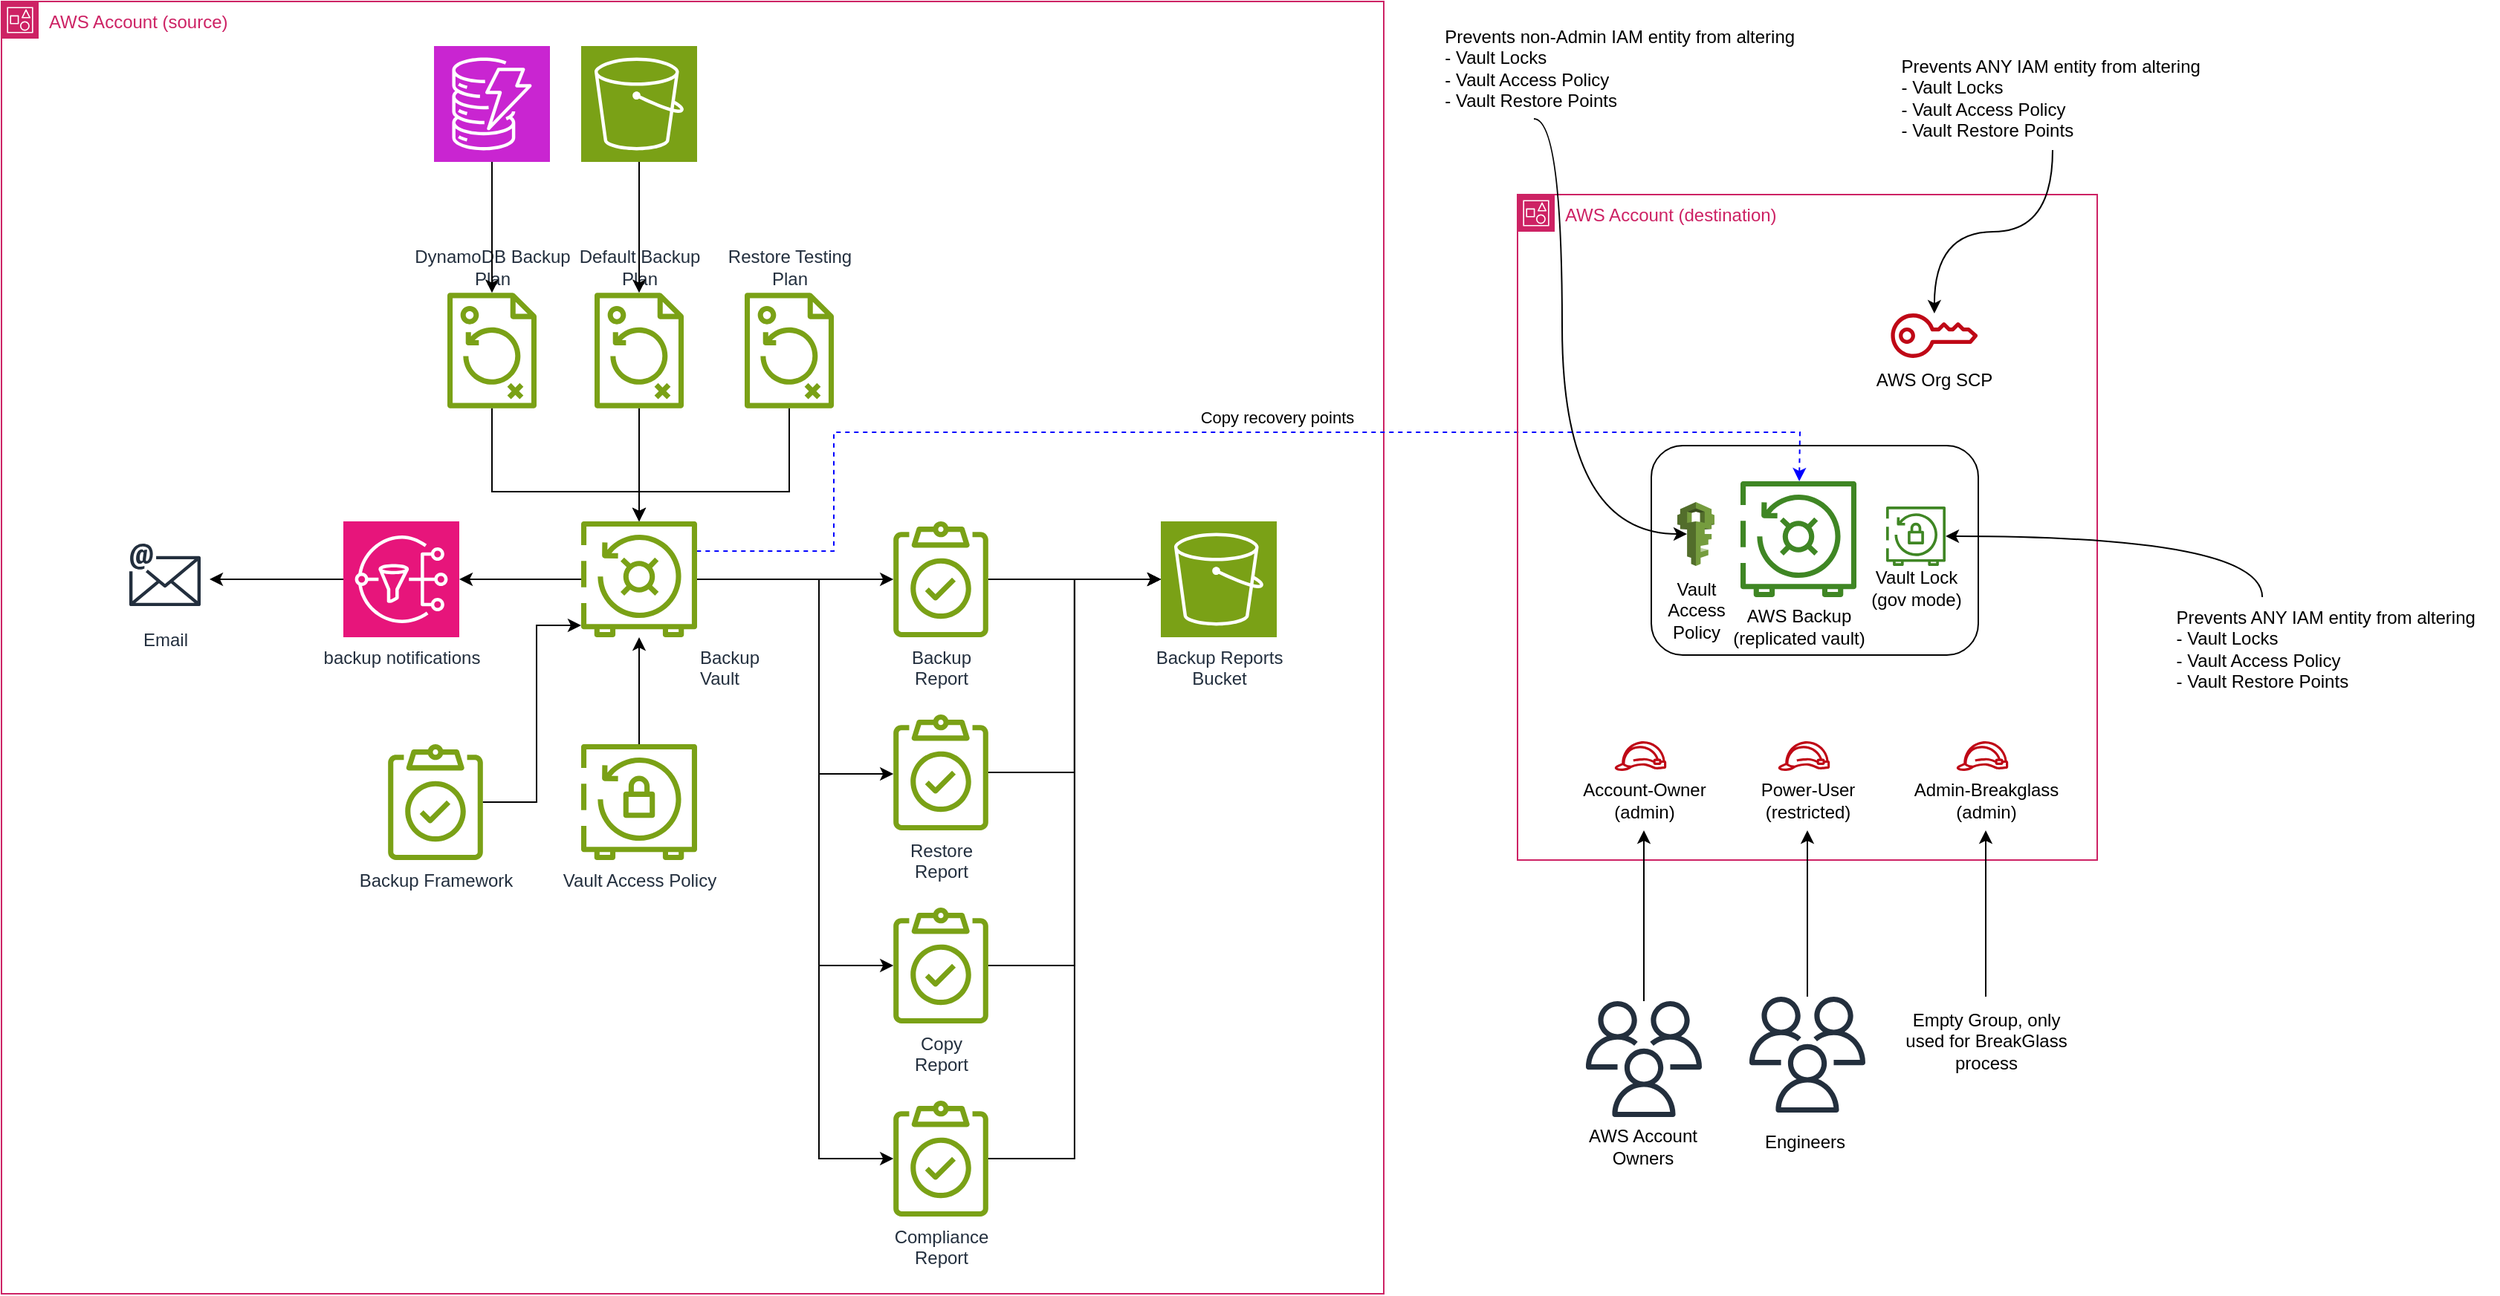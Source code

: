 <mxfile version="24.7.7">
  <diagram name="Page-1" id="ORebZxFNMjbGCekdz7gr">
    <mxGraphModel dx="2924" dy="2149" grid="1" gridSize="10" guides="1" tooltips="1" connect="1" arrows="1" fold="1" page="1" pageScale="1" pageWidth="850" pageHeight="1100" math="0" shadow="0">
      <root>
        <mxCell id="0" />
        <mxCell id="1" parent="0" />
        <mxCell id="I6WXzb5i9Qu1sT5CkWed-1" style="edgeStyle=orthogonalEdgeStyle;rounded=0;orthogonalLoop=1;jettySize=auto;html=1;" edge="1" parent="1" source="I6WXzb5i9Qu1sT5CkWed-6" target="I6WXzb5i9Qu1sT5CkWed-7">
          <mxGeometry relative="1" as="geometry" />
        </mxCell>
        <mxCell id="I6WXzb5i9Qu1sT5CkWed-2" style="edgeStyle=orthogonalEdgeStyle;rounded=0;orthogonalLoop=1;jettySize=auto;html=1;" edge="1" parent="1" source="I6WXzb5i9Qu1sT5CkWed-6" target="I6WXzb5i9Qu1sT5CkWed-10">
          <mxGeometry relative="1" as="geometry">
            <Array as="points">
              <mxPoint x="330" y="179" />
              <mxPoint x="330" y="310" />
            </Array>
          </mxGeometry>
        </mxCell>
        <mxCell id="I6WXzb5i9Qu1sT5CkWed-3" style="edgeStyle=orthogonalEdgeStyle;rounded=0;orthogonalLoop=1;jettySize=auto;html=1;" edge="1" parent="1" source="I6WXzb5i9Qu1sT5CkWed-6" target="I6WXzb5i9Qu1sT5CkWed-11">
          <mxGeometry relative="1" as="geometry">
            <Array as="points">
              <mxPoint x="330" y="179" />
              <mxPoint x="330" y="439" />
            </Array>
          </mxGeometry>
        </mxCell>
        <mxCell id="I6WXzb5i9Qu1sT5CkWed-4" style="edgeStyle=orthogonalEdgeStyle;rounded=0;orthogonalLoop=1;jettySize=auto;html=1;" edge="1" parent="1" source="I6WXzb5i9Qu1sT5CkWed-6" target="I6WXzb5i9Qu1sT5CkWed-14">
          <mxGeometry relative="1" as="geometry">
            <Array as="points">
              <mxPoint x="330" y="179" />
              <mxPoint x="330" y="569" />
            </Array>
          </mxGeometry>
        </mxCell>
        <mxCell id="I6WXzb5i9Qu1sT5CkWed-5" style="edgeStyle=orthogonalEdgeStyle;rounded=0;orthogonalLoop=1;jettySize=auto;html=1;" edge="1" parent="1" source="I6WXzb5i9Qu1sT5CkWed-6" target="I6WXzb5i9Qu1sT5CkWed-13">
          <mxGeometry relative="1" as="geometry" />
        </mxCell>
        <mxCell id="I6WXzb5i9Qu1sT5CkWed-6" value="Backup&lt;br&gt;Vault" style="sketch=0;outlineConnect=0;fontColor=#232F3E;gradientColor=none;fillColor=#7AA116;strokeColor=none;dashed=0;verticalLabelPosition=bottom;verticalAlign=top;align=left;html=1;fontSize=12;fontStyle=0;aspect=fixed;pointerEvents=1;shape=mxgraph.aws4.backup_vault;labelPosition=right;" vertex="1" parent="1">
          <mxGeometry x="170" y="140" width="78" height="78" as="geometry" />
        </mxCell>
        <mxCell id="I6WXzb5i9Qu1sT5CkWed-7" value="Backup&lt;div&gt;Report&lt;/div&gt;" style="sketch=0;outlineConnect=0;fontColor=#232F3E;gradientColor=none;fillColor=#7AA116;strokeColor=none;dashed=0;verticalLabelPosition=bottom;verticalAlign=top;align=center;html=1;fontSize=12;fontStyle=0;aspect=fixed;pointerEvents=1;shape=mxgraph.aws4.backup_compliance_reporting;" vertex="1" parent="1">
          <mxGeometry x="380" y="140" width="64" height="78" as="geometry" />
        </mxCell>
        <mxCell id="I6WXzb5i9Qu1sT5CkWed-8" style="edgeStyle=orthogonalEdgeStyle;rounded=0;orthogonalLoop=1;jettySize=auto;html=1;" edge="1" parent="1" source="I6WXzb5i9Qu1sT5CkWed-9" target="I6WXzb5i9Qu1sT5CkWed-6">
          <mxGeometry relative="1" as="geometry" />
        </mxCell>
        <mxCell id="I6WXzb5i9Qu1sT5CkWed-9" value="Vault Access Policy" style="sketch=0;outlineConnect=0;fontColor=#232F3E;gradientColor=none;fillColor=#7AA116;strokeColor=none;dashed=0;verticalLabelPosition=bottom;verticalAlign=top;align=center;html=1;fontSize=12;fontStyle=0;aspect=fixed;pointerEvents=1;shape=mxgraph.aws4.aws_backup_vault_lock;" vertex="1" parent="1">
          <mxGeometry x="170" y="290" width="78" height="78" as="geometry" />
        </mxCell>
        <mxCell id="I6WXzb5i9Qu1sT5CkWed-10" value="Restore&lt;br&gt;Report" style="sketch=0;outlineConnect=0;fontColor=#232F3E;gradientColor=none;fillColor=#7AA116;strokeColor=none;dashed=0;verticalLabelPosition=bottom;verticalAlign=top;align=center;html=1;fontSize=12;fontStyle=0;aspect=fixed;pointerEvents=1;shape=mxgraph.aws4.backup_compliance_reporting;" vertex="1" parent="1">
          <mxGeometry x="380" y="270" width="64" height="78" as="geometry" />
        </mxCell>
        <mxCell id="I6WXzb5i9Qu1sT5CkWed-11" value="Copy&lt;br&gt;Report" style="sketch=0;outlineConnect=0;fontColor=#232F3E;gradientColor=none;fillColor=#7AA116;strokeColor=none;dashed=0;verticalLabelPosition=bottom;verticalAlign=top;align=center;html=1;fontSize=12;fontStyle=0;aspect=fixed;pointerEvents=1;shape=mxgraph.aws4.backup_compliance_reporting;" vertex="1" parent="1">
          <mxGeometry x="380" y="400" width="64" height="78" as="geometry" />
        </mxCell>
        <mxCell id="I6WXzb5i9Qu1sT5CkWed-12" style="edgeStyle=orthogonalEdgeStyle;rounded=0;orthogonalLoop=1;jettySize=auto;html=1;" edge="1" parent="1" source="I6WXzb5i9Qu1sT5CkWed-13">
          <mxGeometry relative="1" as="geometry">
            <mxPoint x="-80" y="179" as="targetPoint" />
          </mxGeometry>
        </mxCell>
        <mxCell id="I6WXzb5i9Qu1sT5CkWed-13" value="backup notifications" style="sketch=0;points=[[0,0,0],[0.25,0,0],[0.5,0,0],[0.75,0,0],[1,0,0],[0,1,0],[0.25,1,0],[0.5,1,0],[0.75,1,0],[1,1,0],[0,0.25,0],[0,0.5,0],[0,0.75,0],[1,0.25,0],[1,0.5,0],[1,0.75,0]];outlineConnect=0;fontColor=#232F3E;fillColor=#E7157B;strokeColor=#ffffff;dashed=0;verticalLabelPosition=bottom;verticalAlign=top;align=center;html=1;fontSize=12;fontStyle=0;aspect=fixed;shape=mxgraph.aws4.resourceIcon;resIcon=mxgraph.aws4.sns;" vertex="1" parent="1">
          <mxGeometry x="10" y="140" width="78" height="78" as="geometry" />
        </mxCell>
        <mxCell id="I6WXzb5i9Qu1sT5CkWed-14" value="Compliance&lt;br&gt;Report" style="sketch=0;outlineConnect=0;fontColor=#232F3E;gradientColor=none;fillColor=#7AA116;strokeColor=none;dashed=0;verticalLabelPosition=bottom;verticalAlign=top;align=center;html=1;fontSize=12;fontStyle=0;aspect=fixed;pointerEvents=1;shape=mxgraph.aws4.backup_compliance_reporting;" vertex="1" parent="1">
          <mxGeometry x="380" y="530" width="64" height="78" as="geometry" />
        </mxCell>
        <mxCell id="I6WXzb5i9Qu1sT5CkWed-16" value="Backup Reports&lt;br&gt;Bucket" style="sketch=0;points=[[0,0,0],[0.25,0,0],[0.5,0,0],[0.75,0,0],[1,0,0],[0,1,0],[0.25,1,0],[0.5,1,0],[0.75,1,0],[1,1,0],[0,0.25,0],[0,0.5,0],[0,0.75,0],[1,0.25,0],[1,0.5,0],[1,0.75,0]];outlineConnect=0;fontColor=#232F3E;fillColor=#7AA116;strokeColor=#ffffff;dashed=0;verticalLabelPosition=bottom;verticalAlign=top;align=center;html=1;fontSize=12;fontStyle=0;aspect=fixed;shape=mxgraph.aws4.resourceIcon;resIcon=mxgraph.aws4.s3;" vertex="1" parent="1">
          <mxGeometry x="560" y="140" width="78" height="78" as="geometry" />
        </mxCell>
        <mxCell id="I6WXzb5i9Qu1sT5CkWed-17" style="edgeStyle=orthogonalEdgeStyle;rounded=0;orthogonalLoop=1;jettySize=auto;html=1;entryX=0;entryY=0.5;entryDx=0;entryDy=0;entryPerimeter=0;" edge="1" parent="1" source="I6WXzb5i9Qu1sT5CkWed-7" target="I6WXzb5i9Qu1sT5CkWed-16">
          <mxGeometry relative="1" as="geometry" />
        </mxCell>
        <mxCell id="I6WXzb5i9Qu1sT5CkWed-18" style="edgeStyle=orthogonalEdgeStyle;rounded=0;orthogonalLoop=1;jettySize=auto;html=1;entryX=0;entryY=0.5;entryDx=0;entryDy=0;entryPerimeter=0;" edge="1" parent="1" source="I6WXzb5i9Qu1sT5CkWed-10" target="I6WXzb5i9Qu1sT5CkWed-16">
          <mxGeometry relative="1" as="geometry" />
        </mxCell>
        <mxCell id="I6WXzb5i9Qu1sT5CkWed-19" style="edgeStyle=orthogonalEdgeStyle;rounded=0;orthogonalLoop=1;jettySize=auto;html=1;entryX=0;entryY=0.5;entryDx=0;entryDy=0;entryPerimeter=0;" edge="1" parent="1" source="I6WXzb5i9Qu1sT5CkWed-11" target="I6WXzb5i9Qu1sT5CkWed-16">
          <mxGeometry relative="1" as="geometry" />
        </mxCell>
        <mxCell id="I6WXzb5i9Qu1sT5CkWed-20" style="edgeStyle=orthogonalEdgeStyle;rounded=0;orthogonalLoop=1;jettySize=auto;html=1;entryX=0;entryY=0.5;entryDx=0;entryDy=0;entryPerimeter=0;" edge="1" parent="1" source="I6WXzb5i9Qu1sT5CkWed-14" target="I6WXzb5i9Qu1sT5CkWed-16">
          <mxGeometry relative="1" as="geometry" />
        </mxCell>
        <mxCell id="I6WXzb5i9Qu1sT5CkWed-22" value="AWS Account (source)" style="points=[[0,0],[0.25,0],[0.5,0],[0.75,0],[1,0],[1,0.25],[1,0.5],[1,0.75],[1,1],[0.75,1],[0.5,1],[0.25,1],[0,1],[0,0.75],[0,0.5],[0,0.25]];outlineConnect=0;gradientColor=none;html=1;whiteSpace=wrap;fontSize=12;fontStyle=0;container=1;pointerEvents=0;collapsible=0;recursiveResize=0;shape=mxgraph.aws4.group;grIcon=mxgraph.aws4.group_account;strokeColor=#CD2264;fillColor=none;verticalAlign=top;align=left;spacingLeft=30;fontColor=#CD2264;dashed=0;" vertex="1" parent="1">
          <mxGeometry x="-220" y="-210" width="930" height="870" as="geometry" />
        </mxCell>
        <mxCell id="I6WXzb5i9Qu1sT5CkWed-24" value="Restore Testing&lt;br&gt;Plan" style="sketch=0;outlineConnect=0;fontColor=#232F3E;gradientColor=none;fillColor=#7AA116;strokeColor=none;dashed=0;verticalLabelPosition=top;verticalAlign=bottom;align=center;html=1;fontSize=12;fontStyle=0;aspect=fixed;pointerEvents=1;shape=mxgraph.aws4.backup_plan;labelPosition=center;" vertex="1" parent="I6WXzb5i9Qu1sT5CkWed-22">
          <mxGeometry x="500" y="196" width="60" height="78" as="geometry" />
        </mxCell>
        <mxCell id="I6WXzb5i9Qu1sT5CkWed-25" value="&lt;div&gt;&lt;br&gt;&lt;/div&gt;&lt;div&gt;&lt;br&gt;&lt;/div&gt;&lt;div&gt;Default Backup&lt;/div&gt;Plan" style="sketch=0;outlineConnect=0;fontColor=#232F3E;gradientColor=none;fillColor=#7AA116;strokeColor=none;dashed=0;verticalLabelPosition=top;verticalAlign=bottom;align=center;html=1;fontSize=12;fontStyle=0;aspect=fixed;pointerEvents=1;shape=mxgraph.aws4.backup_plan;labelPosition=center;" vertex="1" parent="I6WXzb5i9Qu1sT5CkWed-22">
          <mxGeometry x="399" y="196" width="60" height="78" as="geometry" />
        </mxCell>
        <mxCell id="I6WXzb5i9Qu1sT5CkWed-26" value="DynamoDB Backup&lt;br&gt;Plan" style="sketch=0;outlineConnect=0;fontColor=#232F3E;gradientColor=none;fillColor=#7AA116;strokeColor=none;dashed=0;verticalLabelPosition=top;verticalAlign=bottom;align=center;html=1;fontSize=12;fontStyle=0;aspect=fixed;pointerEvents=1;shape=mxgraph.aws4.backup_plan;labelPosition=center;" vertex="1" parent="I6WXzb5i9Qu1sT5CkWed-22">
          <mxGeometry x="300" y="196" width="60" height="78" as="geometry" />
        </mxCell>
        <mxCell id="I6WXzb5i9Qu1sT5CkWed-27" value="" style="sketch=0;points=[[0,0,0],[0.25,0,0],[0.5,0,0],[0.75,0,0],[1,0,0],[0,1,0],[0.25,1,0],[0.5,1,0],[0.75,1,0],[1,1,0],[0,0.25,0],[0,0.5,0],[0,0.75,0],[1,0.25,0],[1,0.5,0],[1,0.75,0]];outlineConnect=0;fontColor=#232F3E;fillColor=#7AA116;strokeColor=#ffffff;dashed=0;verticalLabelPosition=bottom;verticalAlign=top;align=center;html=1;fontSize=12;fontStyle=0;aspect=fixed;shape=mxgraph.aws4.resourceIcon;resIcon=mxgraph.aws4.s3;" vertex="1" parent="I6WXzb5i9Qu1sT5CkWed-22">
          <mxGeometry x="390" y="30" width="78" height="78" as="geometry" />
        </mxCell>
        <mxCell id="I6WXzb5i9Qu1sT5CkWed-28" style="edgeStyle=orthogonalEdgeStyle;rounded=0;orthogonalLoop=1;jettySize=auto;html=1;" edge="1" parent="I6WXzb5i9Qu1sT5CkWed-22" source="I6WXzb5i9Qu1sT5CkWed-27" target="I6WXzb5i9Qu1sT5CkWed-25">
          <mxGeometry relative="1" as="geometry" />
        </mxCell>
        <mxCell id="I6WXzb5i9Qu1sT5CkWed-29" value="" style="sketch=0;points=[[0,0,0],[0.25,0,0],[0.5,0,0],[0.75,0,0],[1,0,0],[0,1,0],[0.25,1,0],[0.5,1,0],[0.75,1,0],[1,1,0],[0,0.25,0],[0,0.5,0],[0,0.75,0],[1,0.25,0],[1,0.5,0],[1,0.75,0]];outlineConnect=0;fontColor=#232F3E;fillColor=#C925D1;strokeColor=#ffffff;dashed=0;verticalLabelPosition=bottom;verticalAlign=top;align=center;html=1;fontSize=12;fontStyle=0;aspect=fixed;shape=mxgraph.aws4.resourceIcon;resIcon=mxgraph.aws4.dynamodb;" vertex="1" parent="I6WXzb5i9Qu1sT5CkWed-22">
          <mxGeometry x="291" y="30" width="78" height="78" as="geometry" />
        </mxCell>
        <mxCell id="I6WXzb5i9Qu1sT5CkWed-30" style="edgeStyle=orthogonalEdgeStyle;rounded=0;orthogonalLoop=1;jettySize=auto;html=1;" edge="1" parent="I6WXzb5i9Qu1sT5CkWed-22" source="I6WXzb5i9Qu1sT5CkWed-29" target="I6WXzb5i9Qu1sT5CkWed-26">
          <mxGeometry relative="1" as="geometry" />
        </mxCell>
        <mxCell id="I6WXzb5i9Qu1sT5CkWed-41" value="Email" style="sketch=0;outlineConnect=0;fontColor=#232F3E;gradientColor=none;strokeColor=#232F3E;fillColor=#ffffff;dashed=0;verticalLabelPosition=bottom;verticalAlign=top;align=center;html=1;fontSize=12;fontStyle=0;aspect=fixed;shape=mxgraph.aws4.resourceIcon;resIcon=mxgraph.aws4.email;" vertex="1" parent="I6WXzb5i9Qu1sT5CkWed-22">
          <mxGeometry x="80" y="356" width="60" height="60" as="geometry" />
        </mxCell>
        <mxCell id="I6WXzb5i9Qu1sT5CkWed-42" value="Backup Framework" style="sketch=0;outlineConnect=0;fontColor=#232F3E;gradientColor=none;fillColor=#7AA116;strokeColor=none;dashed=0;verticalLabelPosition=bottom;verticalAlign=top;align=center;html=1;fontSize=12;fontStyle=0;aspect=fixed;pointerEvents=1;shape=mxgraph.aws4.backup_compliance_reporting;" vertex="1" parent="I6WXzb5i9Qu1sT5CkWed-22">
          <mxGeometry x="260" y="500" width="64" height="78" as="geometry" />
        </mxCell>
        <mxCell id="I6WXzb5i9Qu1sT5CkWed-77" value="" style="endArrow=none;dashed=1;html=1;rounded=0;endFill=0;startArrow=classic;startFill=1;strokeColor=#0000FF;" edge="1" parent="I6WXzb5i9Qu1sT5CkWed-22" source="I6WXzb5i9Qu1sT5CkWed-48">
          <mxGeometry width="50" height="50" relative="1" as="geometry">
            <mxPoint x="1160" y="475.08" as="sourcePoint" />
            <mxPoint x="468" y="370.002" as="targetPoint" />
            <Array as="points">
              <mxPoint x="1210" y="290" />
              <mxPoint x="560" y="290" />
              <mxPoint x="560" y="330" />
              <mxPoint x="560" y="370" />
            </Array>
          </mxGeometry>
        </mxCell>
        <mxCell id="I6WXzb5i9Qu1sT5CkWed-78" value="Copy recovery points" style="edgeLabel;html=1;align=center;verticalAlign=middle;resizable=0;points=[];" vertex="1" connectable="0" parent="I6WXzb5i9Qu1sT5CkWed-77">
          <mxGeometry x="-0.008" y="1" relative="1" as="geometry">
            <mxPoint x="39" y="-11" as="offset" />
          </mxGeometry>
        </mxCell>
        <mxCell id="I6WXzb5i9Qu1sT5CkWed-37" style="edgeStyle=orthogonalEdgeStyle;rounded=0;orthogonalLoop=1;jettySize=auto;html=1;" edge="1" parent="1" source="I6WXzb5i9Qu1sT5CkWed-25" target="I6WXzb5i9Qu1sT5CkWed-6">
          <mxGeometry relative="1" as="geometry" />
        </mxCell>
        <mxCell id="I6WXzb5i9Qu1sT5CkWed-38" style="edgeStyle=orthogonalEdgeStyle;rounded=0;orthogonalLoop=1;jettySize=auto;html=1;" edge="1" parent="1" source="I6WXzb5i9Qu1sT5CkWed-26" target="I6WXzb5i9Qu1sT5CkWed-6">
          <mxGeometry relative="1" as="geometry">
            <Array as="points">
              <mxPoint x="110" y="120" />
              <mxPoint x="209" y="120" />
            </Array>
          </mxGeometry>
        </mxCell>
        <mxCell id="I6WXzb5i9Qu1sT5CkWed-39" style="edgeStyle=orthogonalEdgeStyle;rounded=0;orthogonalLoop=1;jettySize=auto;html=1;" edge="1" parent="1" source="I6WXzb5i9Qu1sT5CkWed-24" target="I6WXzb5i9Qu1sT5CkWed-6">
          <mxGeometry relative="1" as="geometry">
            <Array as="points">
              <mxPoint x="310" y="120" />
              <mxPoint x="209" y="120" />
            </Array>
          </mxGeometry>
        </mxCell>
        <mxCell id="I6WXzb5i9Qu1sT5CkWed-44" value="" style="edgeStyle=orthogonalEdgeStyle;rounded=0;orthogonalLoop=1;jettySize=auto;html=1;" edge="1" parent="1" source="I6WXzb5i9Qu1sT5CkWed-42" target="I6WXzb5i9Qu1sT5CkWed-6">
          <mxGeometry relative="1" as="geometry">
            <Array as="points">
              <mxPoint x="140" y="329" />
              <mxPoint x="140" y="210" />
            </Array>
          </mxGeometry>
        </mxCell>
        <mxCell id="I6WXzb5i9Qu1sT5CkWed-45" value="" style="rounded=1;whiteSpace=wrap;html=1;fillColor=none;" vertex="1" parent="1">
          <mxGeometry x="890" y="89" width="220" height="141" as="geometry" />
        </mxCell>
        <mxCell id="I6WXzb5i9Qu1sT5CkWed-46" value="AWS Account (destination)" style="points=[[0,0],[0.25,0],[0.5,0],[0.75,0],[1,0],[1,0.25],[1,0.5],[1,0.75],[1,1],[0.75,1],[0.5,1],[0.25,1],[0,1],[0,0.75],[0,0.5],[0,0.25]];outlineConnect=0;gradientColor=none;html=1;whiteSpace=wrap;fontSize=12;fontStyle=0;container=0;pointerEvents=0;collapsible=0;recursiveResize=0;shape=mxgraph.aws4.group;grIcon=mxgraph.aws4.group_account;strokeColor=#CD2264;fillColor=none;verticalAlign=top;align=left;spacingLeft=30;fontColor=#CD2264;dashed=0;" vertex="1" parent="1">
          <mxGeometry x="800" y="-80" width="390" height="448" as="geometry" />
        </mxCell>
        <mxCell id="I6WXzb5i9Qu1sT5CkWed-48" value="" style="sketch=0;outlineConnect=0;fontColor=#232F3E;gradientColor=none;fillColor=#3F8624;strokeColor=none;dashed=0;verticalLabelPosition=bottom;verticalAlign=top;align=center;html=1;fontSize=12;fontStyle=0;aspect=fixed;pointerEvents=1;shape=mxgraph.aws4.backup_vault;container=0;" vertex="1" parent="1">
          <mxGeometry x="950" y="113" width="78" height="78" as="geometry" />
        </mxCell>
        <mxCell id="I6WXzb5i9Qu1sT5CkWed-49" value="AWS Backup &lt;br&gt;(replicated vault)" style="text;html=1;align=center;verticalAlign=middle;resizable=0;points=[];autosize=1;strokeColor=none;fillColor=none;" vertex="1" parent="1">
          <mxGeometry x="934" y="191" width="110" height="40" as="geometry" />
        </mxCell>
        <mxCell id="I6WXzb5i9Qu1sT5CkWed-50" value="" style="outlineConnect=0;dashed=0;verticalLabelPosition=bottom;verticalAlign=top;align=center;html=1;shape=mxgraph.aws3.iam;fillColor=#759C3E;gradientColor=none;" vertex="1" parent="1">
          <mxGeometry x="907.5" y="127" width="25" height="43" as="geometry" />
        </mxCell>
        <mxCell id="I6WXzb5i9Qu1sT5CkWed-51" value="" style="sketch=0;outlineConnect=0;fontColor=#232F3E;gradientColor=none;fillColor=#BF0816;strokeColor=none;dashed=0;verticalLabelPosition=bottom;verticalAlign=top;align=center;html=1;fontSize=12;fontStyle=0;aspect=fixed;pointerEvents=1;shape=mxgraph.aws4.role;" vertex="1" parent="1">
          <mxGeometry x="975" y="288" width="35.45" height="20" as="geometry" />
        </mxCell>
        <mxCell id="I6WXzb5i9Qu1sT5CkWed-52" value="Power-User&lt;br&gt;(restricted)" style="text;html=1;align=center;verticalAlign=middle;resizable=0;points=[];autosize=1;strokeColor=none;fillColor=none;" vertex="1" parent="1">
          <mxGeometry x="950" y="308" width="90" height="40" as="geometry" />
        </mxCell>
        <mxCell id="I6WXzb5i9Qu1sT5CkWed-53" value="" style="sketch=0;outlineConnect=0;fontColor=#232F3E;gradientColor=none;fillColor=#BF0816;strokeColor=none;dashed=0;verticalLabelPosition=bottom;verticalAlign=top;align=center;html=1;fontSize=12;fontStyle=0;aspect=fixed;pointerEvents=1;shape=mxgraph.aws4.role;" vertex="1" parent="1">
          <mxGeometry x="865" y="288" width="35.45" height="20" as="geometry" />
        </mxCell>
        <mxCell id="I6WXzb5i9Qu1sT5CkWed-54" value="Account-Owner&lt;br&gt;(admin)" style="text;html=1;align=center;verticalAlign=middle;resizable=0;points=[];autosize=1;strokeColor=none;fillColor=none;" vertex="1" parent="1">
          <mxGeometry x="830" y="308" width="110" height="40" as="geometry" />
        </mxCell>
        <mxCell id="I6WXzb5i9Qu1sT5CkWed-55" value="" style="sketch=0;outlineConnect=0;fontColor=#232F3E;gradientColor=none;fillColor=#BF0816;strokeColor=none;dashed=0;verticalLabelPosition=bottom;verticalAlign=top;align=center;html=1;fontSize=12;fontStyle=0;aspect=fixed;pointerEvents=1;shape=mxgraph.aws4.role;" vertex="1" parent="1">
          <mxGeometry x="1095" y="288" width="35.45" height="20" as="geometry" />
        </mxCell>
        <mxCell id="I6WXzb5i9Qu1sT5CkWed-56" value="Admin-Breakglass&lt;br&gt;(admin)" style="text;html=1;align=center;verticalAlign=middle;resizable=0;points=[];autosize=1;strokeColor=none;fillColor=none;" vertex="1" parent="1">
          <mxGeometry x="1055" y="308" width="120" height="40" as="geometry" />
        </mxCell>
        <mxCell id="I6WXzb5i9Qu1sT5CkWed-57" style="edgeStyle=orthogonalEdgeStyle;rounded=0;orthogonalLoop=1;jettySize=auto;html=1;" edge="1" parent="1" source="I6WXzb5i9Qu1sT5CkWed-58" target="I6WXzb5i9Qu1sT5CkWed-54">
          <mxGeometry relative="1" as="geometry" />
        </mxCell>
        <mxCell id="I6WXzb5i9Qu1sT5CkWed-58" value="" style="sketch=0;outlineConnect=0;fontColor=#232F3E;gradientColor=none;fillColor=#232F3D;strokeColor=none;dashed=0;verticalLabelPosition=bottom;verticalAlign=top;align=center;html=1;fontSize=12;fontStyle=0;aspect=fixed;pointerEvents=1;shape=mxgraph.aws4.users;" vertex="1" parent="1">
          <mxGeometry x="846" y="463" width="78" height="78" as="geometry" />
        </mxCell>
        <mxCell id="I6WXzb5i9Qu1sT5CkWed-59" value="AWS Account&lt;br&gt;Owners" style="text;html=1;align=center;verticalAlign=middle;resizable=0;points=[];autosize=1;strokeColor=none;fillColor=none;" vertex="1" parent="1">
          <mxGeometry x="834" y="541" width="100" height="40" as="geometry" />
        </mxCell>
        <mxCell id="I6WXzb5i9Qu1sT5CkWed-60" style="edgeStyle=orthogonalEdgeStyle;rounded=0;orthogonalLoop=1;jettySize=auto;html=1;" edge="1" parent="1" source="I6WXzb5i9Qu1sT5CkWed-61" target="I6WXzb5i9Qu1sT5CkWed-52">
          <mxGeometry relative="1" as="geometry" />
        </mxCell>
        <mxCell id="I6WXzb5i9Qu1sT5CkWed-61" value="" style="sketch=0;outlineConnect=0;fontColor=#232F3E;gradientColor=none;fillColor=#232F3D;strokeColor=none;dashed=0;verticalLabelPosition=bottom;verticalAlign=top;align=center;html=1;fontSize=12;fontStyle=0;aspect=fixed;pointerEvents=1;shape=mxgraph.aws4.users;" vertex="1" parent="1">
          <mxGeometry x="956" y="460" width="78" height="78" as="geometry" />
        </mxCell>
        <mxCell id="I6WXzb5i9Qu1sT5CkWed-62" value="Engineers" style="text;html=1;align=center;verticalAlign=middle;resizable=0;points=[];autosize=1;strokeColor=none;fillColor=none;" vertex="1" parent="1">
          <mxGeometry x="952.72" y="543" width="80" height="30" as="geometry" />
        </mxCell>
        <mxCell id="I6WXzb5i9Qu1sT5CkWed-63" style="edgeStyle=orthogonalEdgeStyle;rounded=0;orthogonalLoop=1;jettySize=auto;html=1;" edge="1" parent="1" source="I6WXzb5i9Qu1sT5CkWed-64" target="I6WXzb5i9Qu1sT5CkWed-56">
          <mxGeometry relative="1" as="geometry" />
        </mxCell>
        <mxCell id="I6WXzb5i9Qu1sT5CkWed-64" value="Empty Group, only&lt;br&gt;used for BreakGlass &lt;br&gt;process" style="text;html=1;align=center;verticalAlign=middle;resizable=0;points=[];autosize=1;strokeColor=none;fillColor=none;" vertex="1" parent="1">
          <mxGeometry x="1050" y="460" width="130" height="60" as="geometry" />
        </mxCell>
        <mxCell id="I6WXzb5i9Qu1sT5CkWed-65" value="Vault&lt;br&gt;Access &lt;br&gt;Policy" style="text;html=1;align=center;verticalAlign=middle;resizable=0;points=[];autosize=1;strokeColor=none;fillColor=none;" vertex="1" parent="1">
          <mxGeometry x="890" y="170" width="60" height="60" as="geometry" />
        </mxCell>
        <mxCell id="I6WXzb5i9Qu1sT5CkWed-66" value="" style="sketch=0;outlineConnect=0;fontColor=#232F3E;gradientColor=none;fillColor=#3F8624;strokeColor=none;dashed=0;verticalLabelPosition=bottom;verticalAlign=top;align=center;html=1;fontSize=12;fontStyle=0;aspect=fixed;pointerEvents=1;shape=mxgraph.aws4.aws_backup_vault_lock;" vertex="1" parent="1">
          <mxGeometry x="1048" y="130" width="40" height="40" as="geometry" />
        </mxCell>
        <mxCell id="I6WXzb5i9Qu1sT5CkWed-67" value="Vault Lock&lt;br&gt;(gov mode)" style="text;html=1;align=center;verticalAlign=middle;resizable=0;points=[];autosize=1;strokeColor=none;fillColor=none;" vertex="1" parent="1">
          <mxGeometry x="1028" y="165" width="80" height="40" as="geometry" />
        </mxCell>
        <mxCell id="I6WXzb5i9Qu1sT5CkWed-68" value="" style="sketch=0;outlineConnect=0;fontColor=#232F3E;gradientColor=none;fillColor=#BF0816;strokeColor=none;dashed=0;verticalLabelPosition=bottom;verticalAlign=top;align=center;html=1;fontSize=12;fontStyle=0;aspect=fixed;pointerEvents=1;shape=mxgraph.aws4.addon;" vertex="1" parent="1">
          <mxGeometry x="1051.2" width="58.5" height="30" as="geometry" />
        </mxCell>
        <mxCell id="I6WXzb5i9Qu1sT5CkWed-69" value="AWS Org SCP" style="text;html=1;align=center;verticalAlign=middle;resizable=0;points=[];autosize=1;strokeColor=none;fillColor=none;" vertex="1" parent="1">
          <mxGeometry x="1030.45" y="30" width="100" height="30" as="geometry" />
        </mxCell>
        <mxCell id="I6WXzb5i9Qu1sT5CkWed-70" style="edgeStyle=orthogonalEdgeStyle;rounded=0;orthogonalLoop=1;jettySize=auto;html=1;curved=1;" edge="1" parent="1" source="I6WXzb5i9Qu1sT5CkWed-71" target="I6WXzb5i9Qu1sT5CkWed-68">
          <mxGeometry relative="1" as="geometry" />
        </mxCell>
        <mxCell id="I6WXzb5i9Qu1sT5CkWed-71" value="&lt;div style=&quot;text-align: left;&quot;&gt;&lt;span style=&quot;background-color: initial;&quot;&gt;Prevents ANY IAM entity from altering&amp;nbsp;&lt;/span&gt;&lt;/div&gt;&lt;div style=&quot;text-align: left;&quot;&gt;&lt;span style=&quot;background-color: initial;&quot;&gt;- Vault Locks&lt;/span&gt;&lt;/div&gt;&lt;div style=&quot;text-align: left;&quot;&gt;&lt;span style=&quot;background-color: initial;&quot;&gt;- Vault Access Policy&lt;/span&gt;&lt;/div&gt;&lt;div style=&quot;text-align: left;&quot;&gt;&lt;span style=&quot;background-color: initial;&quot;&gt;- Vault Restore Points&lt;/span&gt;&lt;/div&gt;" style="text;html=1;align=center;verticalAlign=middle;resizable=0;points=[];autosize=1;strokeColor=none;fillColor=none;" vertex="1" parent="1">
          <mxGeometry x="1045" y="-180" width="230" height="70" as="geometry" />
        </mxCell>
        <mxCell id="I6WXzb5i9Qu1sT5CkWed-72" style="edgeStyle=orthogonalEdgeStyle;rounded=0;orthogonalLoop=1;jettySize=auto;html=1;curved=1;exitX=0.309;exitY=0;exitDx=0;exitDy=0;exitPerimeter=0;" edge="1" parent="1" source="I6WXzb5i9Qu1sT5CkWed-73" target="I6WXzb5i9Qu1sT5CkWed-66">
          <mxGeometry relative="1" as="geometry">
            <Array as="points">
              <mxPoint x="1301" y="150" />
            </Array>
          </mxGeometry>
        </mxCell>
        <mxCell id="I6WXzb5i9Qu1sT5CkWed-73" value="&lt;div style=&quot;text-align: left;&quot;&gt;&lt;span style=&quot;background-color: initial;&quot;&gt;Prevents ANY IAM entity from altering&amp;nbsp;&lt;/span&gt;&lt;/div&gt;&lt;div style=&quot;text-align: left;&quot;&gt;&lt;span style=&quot;background-color: initial;&quot;&gt;- Vault Locks&lt;/span&gt;&lt;/div&gt;&lt;div style=&quot;text-align: left;&quot;&gt;&lt;span style=&quot;background-color: initial;&quot;&gt;- Vault Access Policy&lt;/span&gt;&lt;/div&gt;&lt;div style=&quot;text-align: left;&quot;&gt;&lt;span style=&quot;background-color: initial;&quot;&gt;- Vault Restore Points&lt;/span&gt;&lt;/div&gt;" style="text;html=1;align=center;verticalAlign=middle;resizable=0;points=[];autosize=1;strokeColor=none;fillColor=none;" vertex="1" parent="1">
          <mxGeometry x="1230" y="191" width="230" height="70" as="geometry" />
        </mxCell>
        <mxCell id="I6WXzb5i9Qu1sT5CkWed-74" style="edgeStyle=orthogonalEdgeStyle;rounded=0;orthogonalLoop=1;jettySize=auto;html=1;entryX=0.26;entryY=0.5;entryDx=0;entryDy=0;entryPerimeter=0;curved=1;exitX=0.442;exitY=0.986;exitDx=0;exitDy=0;exitPerimeter=0;" edge="1" parent="1" target="I6WXzb5i9Qu1sT5CkWed-50">
          <mxGeometry relative="1" as="geometry">
            <Array as="points">
              <mxPoint x="830" y="-131" />
              <mxPoint x="830" y="149" />
            </Array>
            <mxPoint x="811" y="-131" as="sourcePoint" />
          </mxGeometry>
        </mxCell>
        <mxCell id="I6WXzb5i9Qu1sT5CkWed-76" value="&lt;div style=&quot;text-align: left;&quot;&gt;&lt;span style=&quot;background-color: initial;&quot;&gt;Prevents non-Admin IAM entity from altering&amp;nbsp;&lt;/span&gt;&lt;/div&gt;&lt;div style=&quot;text-align: left;&quot;&gt;&lt;span style=&quot;background-color: initial;&quot;&gt;- Vault Locks&lt;/span&gt;&lt;/div&gt;&lt;div style=&quot;text-align: left;&quot;&gt;&lt;span style=&quot;background-color: initial;&quot;&gt;- Vault Access Policy&lt;/span&gt;&lt;/div&gt;&lt;div style=&quot;text-align: left;&quot;&gt;&lt;span style=&quot;background-color: initial;&quot;&gt;- Vault Restore Points&lt;/span&gt;&lt;/div&gt;" style="text;html=1;align=center;verticalAlign=middle;resizable=0;points=[];autosize=1;strokeColor=none;fillColor=none;" vertex="1" parent="1">
          <mxGeometry x="740" y="-200" width="260" height="70" as="geometry" />
        </mxCell>
      </root>
    </mxGraphModel>
  </diagram>
</mxfile>
